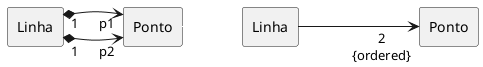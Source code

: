 @startuml mod07ima17
rectangle "Linha" as li
rectangle "Ponto" as po
rectangle "Linha" as ln
rectangle "Ponto" as pn
left to right direction
li "1"*-->"p2" po
li "1"*-->"p1" po
po -[#White]- ln
ln --->"2\n{ordered}" pn
@enduml